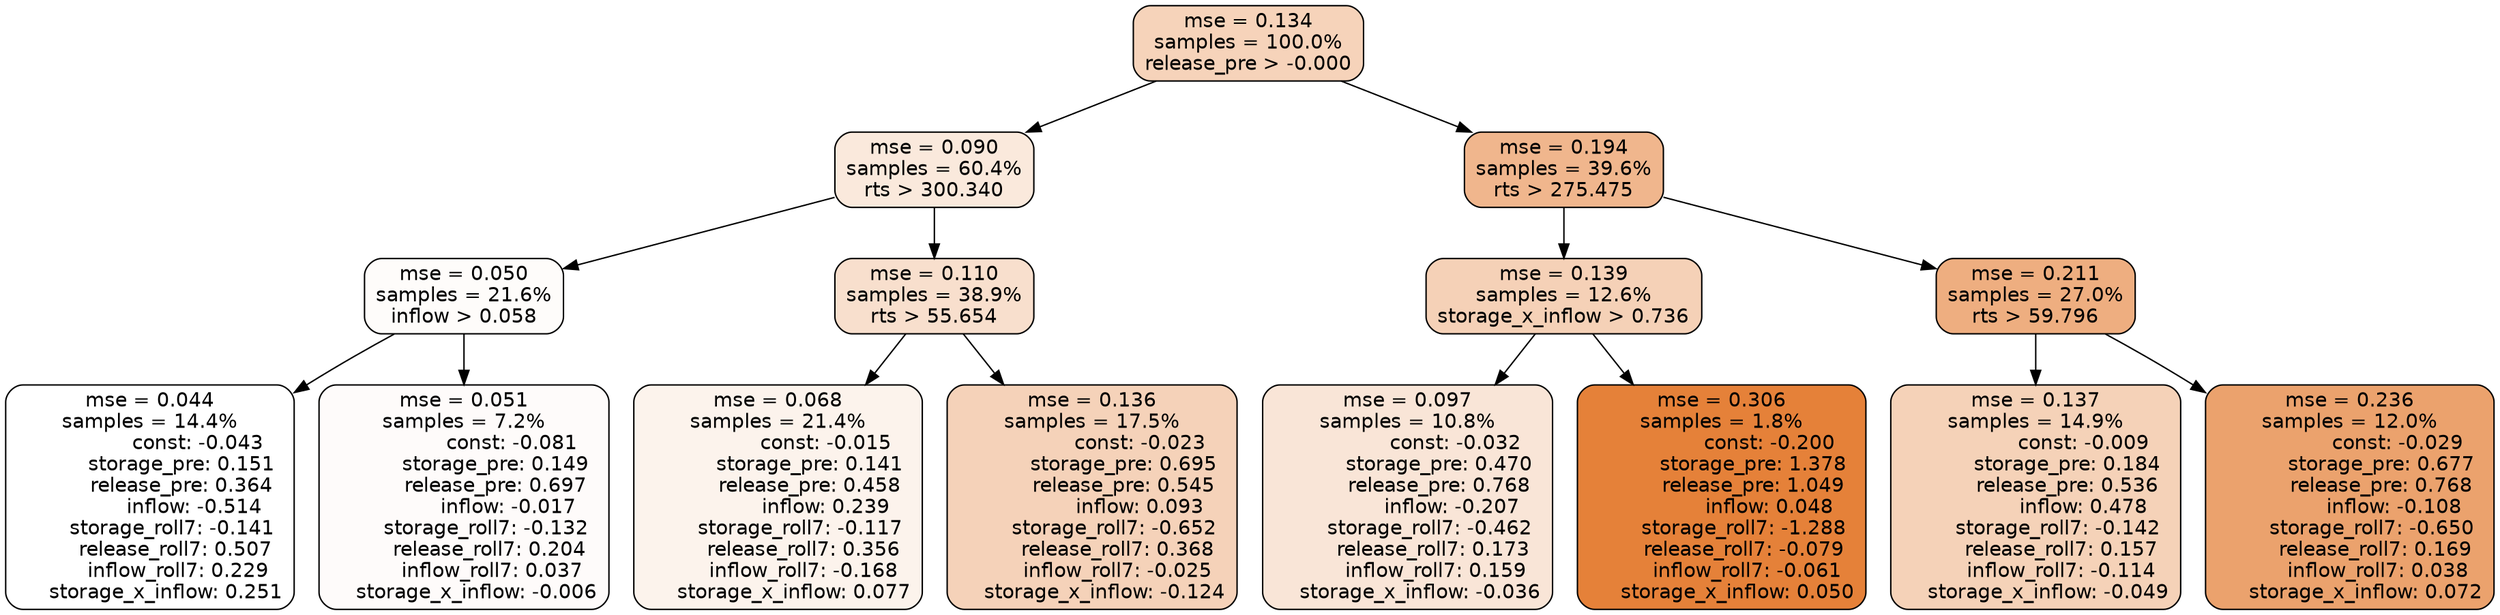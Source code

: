 digraph tree {
node [shape=rectangle, style="filled, rounded", color="black", fontname=helvetica] ;
edge [fontname=helvetica] ;
	"0" [label="mse = 0.134
samples = 100.0%
release_pre > -0.000", fillcolor="#f6d3ba"]
	"1" [label="mse = 0.090
samples = 60.4%
rts > 300.340", fillcolor="#fae9dc"]
	"8" [label="mse = 0.194
samples = 39.6%
rts > 275.475", fillcolor="#f0b68d"]
	"5" [label="mse = 0.050
samples = 21.6%
inflow > 0.058", fillcolor="#fefcfa"]
	"2" [label="mse = 0.110
samples = 38.9%
rts > 55.654", fillcolor="#f8dfcd"]
	"12" [label="mse = 0.139
samples = 12.6%
storage_x_inflow > 0.736", fillcolor="#f5d1b7"]
	"9" [label="mse = 0.211
samples = 27.0%
rts > 59.796", fillcolor="#eeae80"]
	"6" [label="mse = 0.044
samples = 14.4%
               const: -0.043
          storage_pre: 0.151
          release_pre: 0.364
              inflow: -0.514
       storage_roll7: -0.141
        release_roll7: 0.507
         inflow_roll7: 0.229
     storage_x_inflow: 0.251", fillcolor="#ffffff"]
	"7" [label="mse = 0.051
samples = 7.2%
               const: -0.081
          storage_pre: 0.149
          release_pre: 0.697
              inflow: -0.017
       storage_roll7: -0.132
        release_roll7: 0.204
         inflow_roll7: 0.037
    storage_x_inflow: -0.006", fillcolor="#fefbfa"]
	"3" [label="mse = 0.068
samples = 21.4%
               const: -0.015
          storage_pre: 0.141
          release_pre: 0.458
               inflow: 0.239
       storage_roll7: -0.117
        release_roll7: 0.356
        inflow_roll7: -0.168
     storage_x_inflow: 0.077", fillcolor="#fcf3ec"]
	"4" [label="mse = 0.136
samples = 17.5%
               const: -0.023
          storage_pre: 0.695
          release_pre: 0.545
               inflow: 0.093
       storage_roll7: -0.652
        release_roll7: 0.368
        inflow_roll7: -0.025
    storage_x_inflow: -0.124", fillcolor="#f5d2b9"]
	"13" [label="mse = 0.097
samples = 10.8%
               const: -0.032
          storage_pre: 0.470
          release_pre: 0.768
              inflow: -0.207
       storage_roll7: -0.462
        release_roll7: 0.173
         inflow_roll7: 0.159
    storage_x_inflow: -0.036", fillcolor="#f9e5d7"]
	"14" [label="mse = 0.306
samples = 1.8%
               const: -0.200
          storage_pre: 1.378
          release_pre: 1.049
               inflow: 0.048
       storage_roll7: -1.288
       release_roll7: -0.079
        inflow_roll7: -0.061
     storage_x_inflow: 0.050", fillcolor="#e58139"]
	"10" [label="mse = 0.137
samples = 14.9%
               const: -0.009
          storage_pre: 0.184
          release_pre: 0.536
               inflow: 0.478
       storage_roll7: -0.142
        release_roll7: 0.157
        inflow_roll7: -0.114
    storage_x_inflow: -0.049", fillcolor="#f5d2b8"]
	"11" [label="mse = 0.236
samples = 12.0%
               const: -0.029
          storage_pre: 0.677
          release_pre: 0.768
              inflow: -0.108
       storage_roll7: -0.650
        release_roll7: 0.169
         inflow_roll7: 0.038
     storage_x_inflow: 0.072", fillcolor="#eba26d"]

	"0" -> "1"
	"0" -> "8"
	"1" -> "2"
	"1" -> "5"
	"8" -> "9"
	"8" -> "12"
	"5" -> "6"
	"5" -> "7"
	"2" -> "3"
	"2" -> "4"
	"12" -> "13"
	"12" -> "14"
	"9" -> "10"
	"9" -> "11"
}